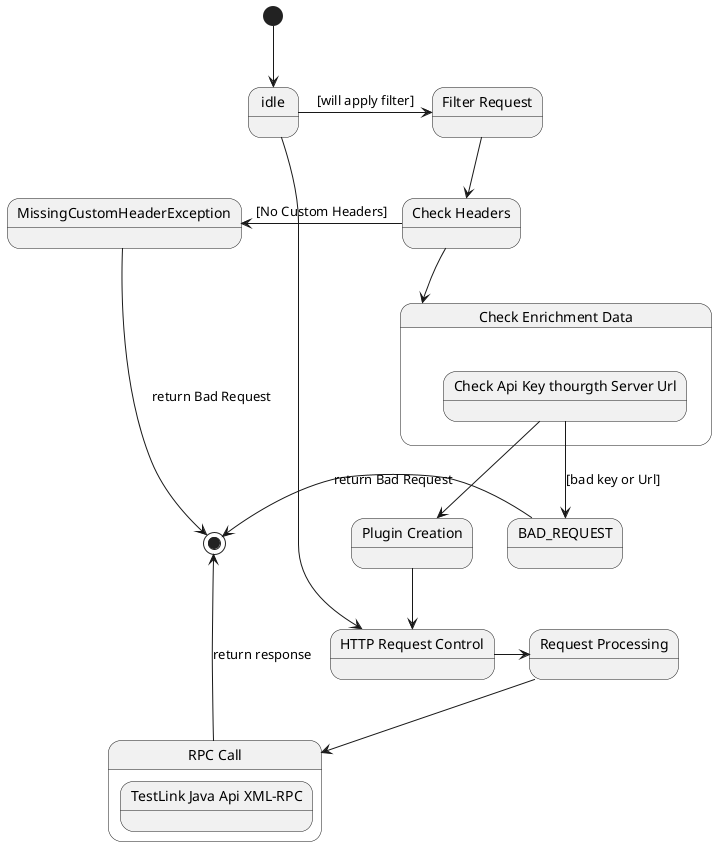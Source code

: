 @startuml StateChar Diagram Plugin BUilder
state "Filter Request" as filter
state "Check Headers" as extraction
state "Plugin Creation" as plugin
state "HTTP Request Control" as restController
state "Request Processing" as service
state "RPC Call" as rpc {
    state "TestLink Java Api XML-RPC"
}
state "Check Enrichment Data" as enrichmentExtraction {
    state "Check Api Key thourgth Server Url" as apiChecker
}

[*] -down-> idle
idle -> restController
idle -> filter: [will apply filter]

filter -down-> extraction
extraction -left-> MissingCustomHeaderException: [No Custom Headers]
extraction -down-> enrichmentExtraction
apiChecker -down-> BAD_REQUEST: [bad key or Url]
apiChecker -down-> plugin
plugin --> restController
BAD_REQUEST -left-> [*]: return Bad Request
MissingCustomHeaderException -down-> [*]: return Bad Request
restController -right-> service
service -down-> rpc
rpc -up-> [*]: return response

@enduml